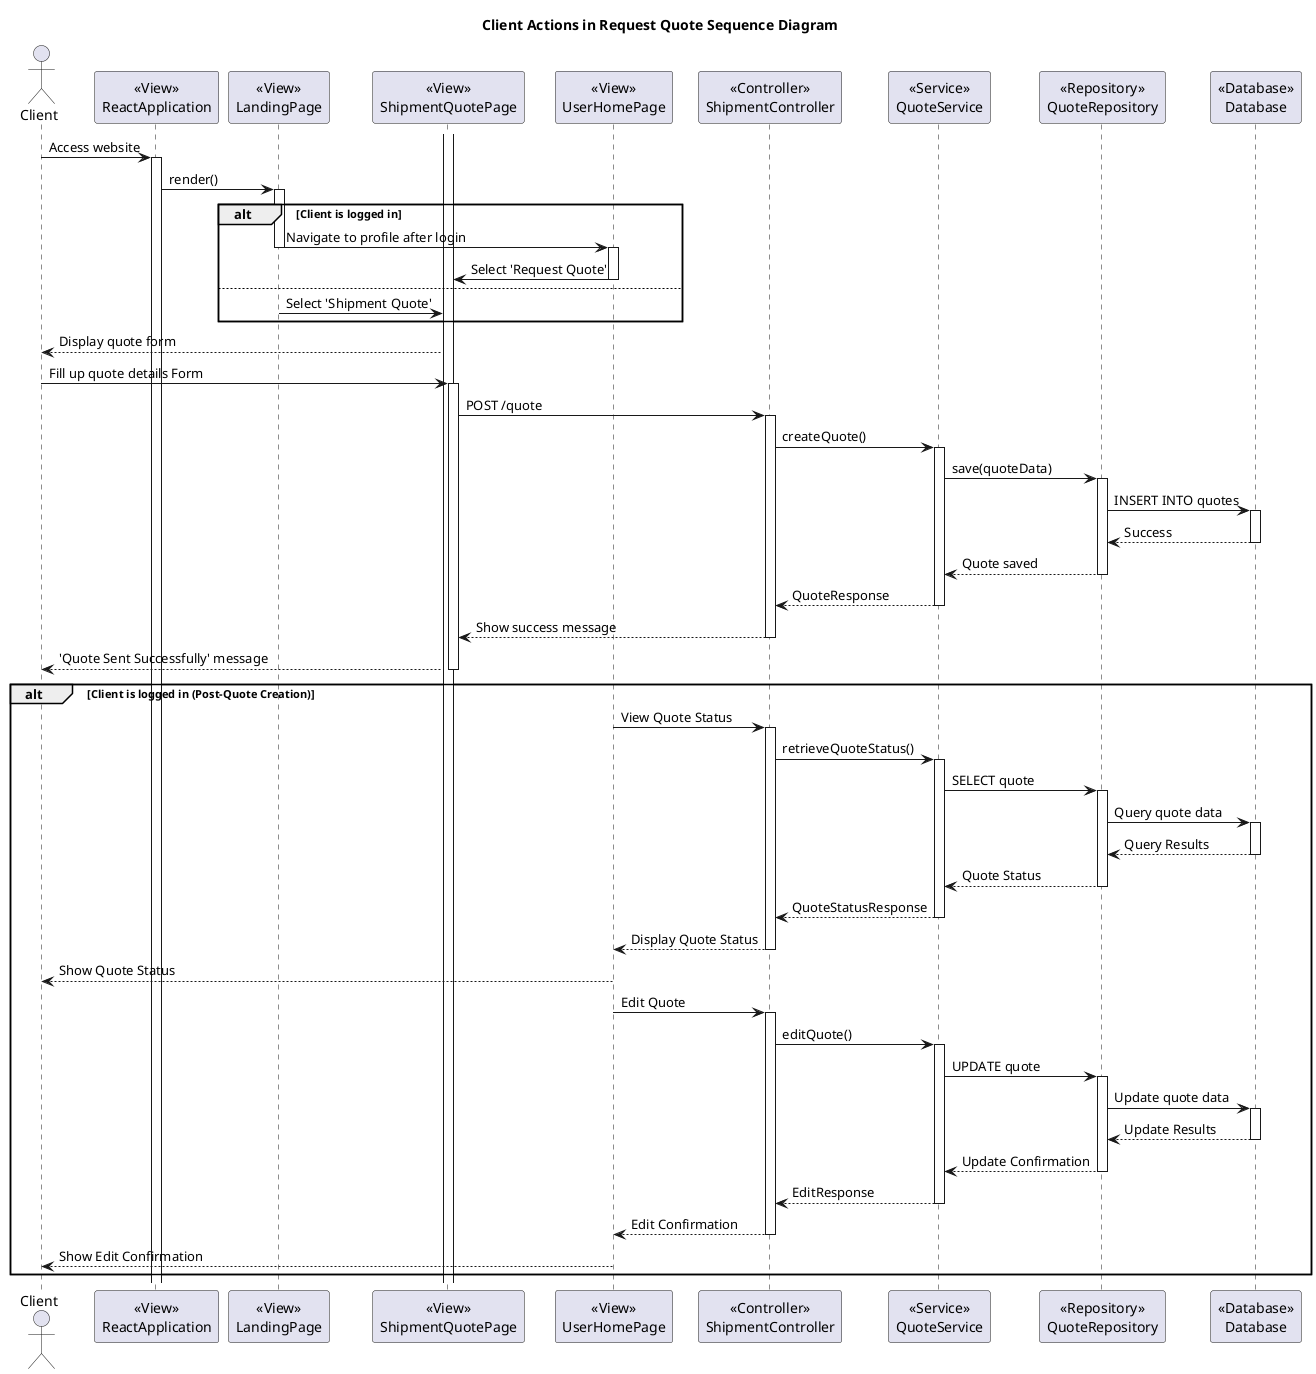 @startuml
title Client Actions in Request Quote Sequence Diagram

actor Client

participant ReactApplication as "<<View>>\nReactApplication"
participant LandingPage as "<<View>>\nLandingPage"
participant ShipmentQuotePage as "<<View>>\nShipmentQuotePage"
participant UserHomePage as "<<View>>\nUserHomePage"
participant ShipmentController as "<<Controller>>\nShipmentController"
participant QuoteService as "<<Service>>\nQuoteService"
participant QuoteRepository as "<<Repository>>\nQuoteRepository"
participant Database as "<<Database>>\nDatabase"

Client -> ReactApplication : Access website
activate ReactApplication

ReactApplication -> LandingPage : render()
activate LandingPage

alt Client is logged in
    LandingPage -> UserHomePage : Navigate to profile after login
    deactivate LandingPage
    activate UserHomePage

    UserHomePage -> ShipmentQuotePage : Select 'Request Quote'
    deactivate UserHomePage
else
    LandingPage -> ShipmentQuotePage : Select 'Shipment Quote'
    deactivate LandingPage
end
activate ShipmentQuotePage

ShipmentQuotePage --> Client : Display quote form
Client -> ShipmentQuotePage : Fill up quote details Form
activate ShipmentQuotePage

ShipmentQuotePage -> ShipmentController : POST /quote
activate ShipmentController

ShipmentController -> QuoteService : createQuote()
activate QuoteService

QuoteService -> QuoteRepository : save(quoteData)
activate QuoteRepository

QuoteRepository -> Database : INSERT INTO quotes
activate Database
Database --> QuoteRepository : Success
deactivate Database

QuoteRepository --> QuoteService : Quote saved
deactivate QuoteRepository

QuoteService --> ShipmentController : QuoteResponse
deactivate QuoteService

ShipmentController --> ShipmentQuotePage : Show success message
deactivate ShipmentController

ShipmentQuotePage --> Client : 'Quote Sent Successfully' message
deactivate ShipmentQuotePage

alt Client is logged in (Post-Quote Creation)
    UserHomePage -> ShipmentController : View Quote Status
    activate ShipmentController

    ShipmentController -> QuoteService : retrieveQuoteStatus()
    activate QuoteService

    QuoteService -> QuoteRepository : SELECT quote
    activate QuoteRepository

    QuoteRepository -> Database : Query quote data
    activate Database
    Database --> QuoteRepository : Query Results
    deactivate Database

    QuoteRepository --> QuoteService : Quote Status
    deactivate QuoteRepository

    QuoteService --> ShipmentController : QuoteStatusResponse
    deactivate QuoteService

    ShipmentController --> UserHomePage : Display Quote Status
    deactivate ShipmentController

    UserHomePage --> Client : Show Quote Status
    deactivate UserHomePage

    UserHomePage -> ShipmentController : Edit Quote
    activate ShipmentController

    ShipmentController -> QuoteService : editQuote()
    activate QuoteService

    QuoteService -> QuoteRepository : UPDATE quote
    activate QuoteRepository

    QuoteRepository -> Database : Update quote data
    activate Database
    Database --> QuoteRepository : Update Results
    deactivate Database

    QuoteRepository --> QuoteService : Update Confirmation
    deactivate QuoteRepository

    QuoteService --> ShipmentController : EditResponse
    deactivate QuoteService

    ShipmentController --> UserHomePage : Edit Confirmation
    deactivate ShipmentController

    UserHomePage --> Client : Show Edit Confirmation
    deactivate UserHomePage
end

@enduml
